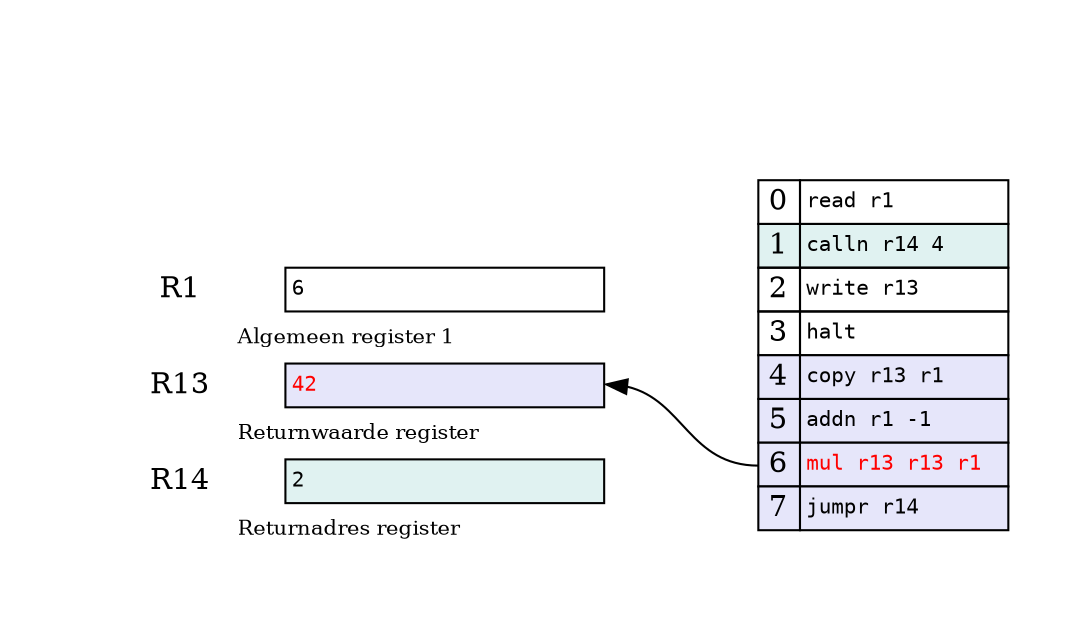digraph {
    graph [pad="0.5", nodesep="0.5", ranksep="1"];
    node [shape=plain]
    rankdir=LR;

    // labelloc=t
    // label="Von Neumann architectuur"

    CPU, RAM [shape=box, color=none, style=invis, height=0, margin=0, width=0]
    CPU -> RAM [dir="both", style=invis]
    { rank=same; CPU-> CPU_t [style=invis] }
    { rank=same; RAM-> RAM_t [style=invis] }

    CPU_t [label=<
    <table border="0" cellborder="1" cellspacing="2">
        <tr>
            <td color="none">R1</td>
            <td port="r0" align="left" width="90%"><font point-size="10" face="monospace" color="black">6</font></td>
        </tr>
        <tr>
            <td color="none" align="left" colspan="2">
                <font point-size="10">Algemeen register 1</font>
            </td>
        </tr>
        <tr>
            <td color="none">R13</td>
            <td align="left" port="r13" bgcolor="lavender"><font point-size="10" face="monospace" color="red">42</font></td>
        </tr>
        <tr>
            <td color="none" align="left" colspan="2">
                <font point-size="10">Returnwaarde register</font>
            </td>
        </tr>
        <tr>
            <td color="none">R14</td>
            <td align="left" port="r14" bgcolor="#e0f2f1"><font point-size="10" face="monospace" color="black">2</font></td>
        </tr>
        <tr>
            <td color="none" align="left" colspan="2">
                <font point-size="10">Returnadres register</font>
            </td>
        </tr>
    </table>>]

    RAM_t [label=<
    <table align="right" border="0" cellborder="1" cellspacing="0">
        <tr>
            <td port="m0" width="20%">0</td>
            <td align="left" width="100%"><font point-size="10" face="monospace" color="black">read r1</font></td>
        </tr>
        <tr>
            <td port="m1" bgcolor="#e0f2f1">1</td>
            <td align="left" bgcolor="#e0f2f1"><font point-size="10" face="monospace" color="black">calln r14 4</font></td>
        </tr>
        <tr>
            <td port="m2">2</td>
            <td align="left"><font point-size="10" face="monospace" color="black">write r13</font></td>
        </tr>
        <tr>
            <td port="m3">3</td>
            <td align="left"><font point-size="10" face="monospace" color="black">halt</font></td>
        </tr>
        <tr>
            <td port="m4" bgcolor="lavender">4</td>
            <td align="left" bgcolor="lavender"><font point-size="10" face="monospace" color="black">copy r13 r1</font></td>
        </tr>
        <tr>
            <td port="m5" bgcolor="lavender">5</td>
            <td align="left" bgcolor="lavender"><font point-size="10" face="monospace" color="black">addn r1 -1</font></td>
        </tr>
        <tr>
            <td port="m6" bgcolor="lavender">6</td>
            <td align="left" bgcolor="lavender"><font point-size="10" face="monospace" color="red">mul r13 r13 r1</font></td>
        </tr>
        <tr>
            <td port="m7" bgcolor="lavender">7</td>
            <td align="left" bgcolor="lavender"><font point-size="10" face="monospace" color="black">jumpr r14</font></td>
        </tr>
    </table>>]

    RAM_t:m6 -> CPU_t:r13
}